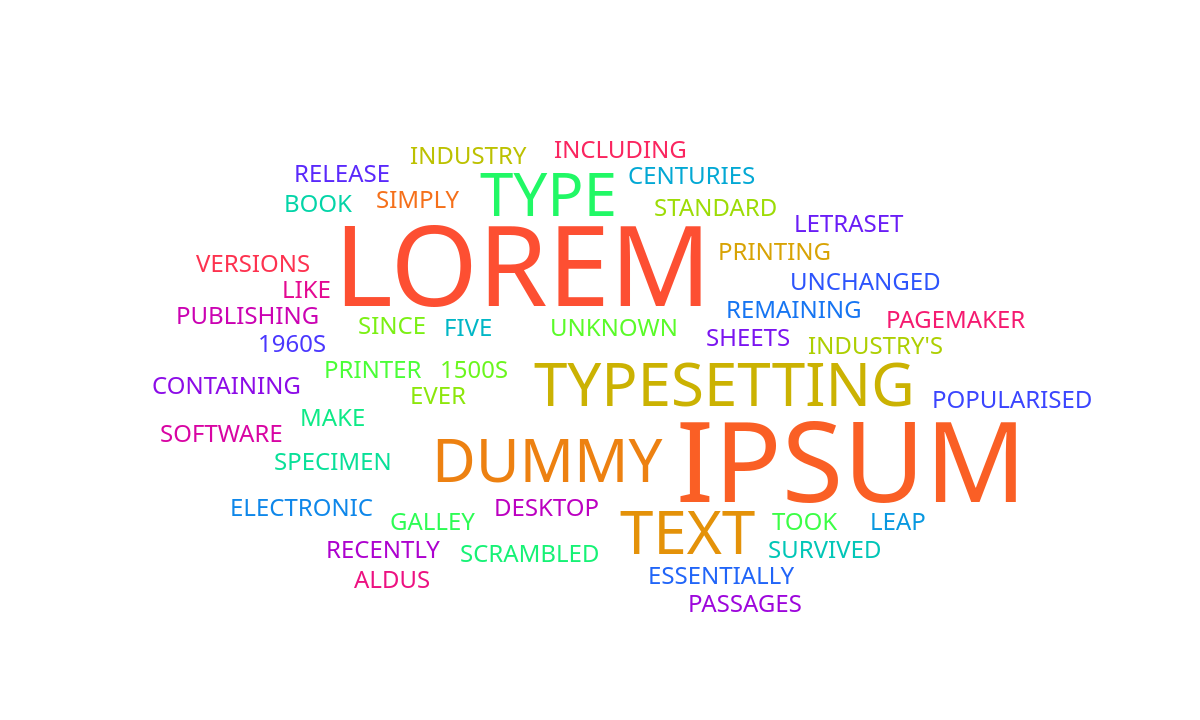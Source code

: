 {
    "$schema": "https://vega.github.io/schema/vega/v4.json",
    "width": 600,
    "height": 360,
    "data": [
      {
        "name": "data_table",
        "values": [
          "Lorem Ipsum is simply dummy text of the printing and typesetting industry. Lorem Ipsum has been the industry's standard dummy text ever since the 1500s, when an unknown printer took a galley of type and scrambled it to make a type specimen book. It has survived not only five centuries, but also the leap into electronic typesetting, remaining essentially unchanged. It was popularised in the 1960s with the release of Letraset sheets containing Lorem Ipsum passages, and more recently with desktop publishing software like Aldus PageMaker including versions of Lorem Ipsum."
        ],
        "transform": [
          {
            "type": "countpattern",
            "field": "data",
            "case": "upper",
            "pattern": "[\\w']{3,}",
            "stopwords": "(i|me|my|myself|we|us|our|ours|also|ourselves|you|your|yours|yourself|yourselves|he|him|his|himself|she|her|hers|herself|it|its|itself|they|them|their|theirs|themselves|what|which|who|whom|whose|this|that|these|those|am|is|are|was|were|be|been|being|have|has|had|having|do|does|did|doing|will|would|should|can|could|ought|i'm|you're|he's|she's|it's|we're|they're|i've|you've|we've|they've|i'd|you'd|he'd|she'd|we'd|they'd|i'll|you'll|he'll|she'll|we'll|they'll|isn't|aren't|wasn't|weren't|hasn't|haven't|hadn't|doesn't|don't|didn't|won't|wouldn't|shan't|shouldn't|can't|cannot|couldn't|mustn't|let's|that's|who's|what's|here's|there's|when's|where's|why's|how's|a|an|the|and|but|if|or|because|as|until|while|of|at|by|for|with|about|against|between|into|through|during|before|after|above|below|to|from|up|upon|down|in|out|on|off|over|under|again|further|then|once|here|there|when|where|why|how|all|any|both|each|few|more|most|other|some|such|no|nor|not|only|own|same|so|than|too|very|say|says|said|shall)"
          }
        ]
      }
    ],
  
    "scales": [
      {
        "name": "scales_color",
        "type": "ordinal",
        "domain": {"data": "data_table", "field": "text"},
        "range": {"scheme": "sinebow"}
      }
    ],
  
    "marks": [
      {
        "type": "text",
        "from": {"data": "data_table"},
        "encode": {
          "enter": {
            "text": {"field": "text"},
            "align": {"value": "center"},
            "baseline": {"value": "alphabetic"},
            "fill": {"scale": "scales_color", "field": "text"}
          },
          "update": {
            "fillOpacity": {"value": 1}
          },
          "hover": {
            "fillOpacity": {"value":1}
          }
        },
        "transform": [
          {
            "type": "wordcloud",
            "size": [{"signal": "width"}, {"signal": "height"}],
            "text": {"field": "text"},
            "rotate": 0,
            "fontSize": {"field": "datum.count"},
            "fontSizeRange": [12, 56],
            "padding": 2
          }
        ]
      }
    ]
  }